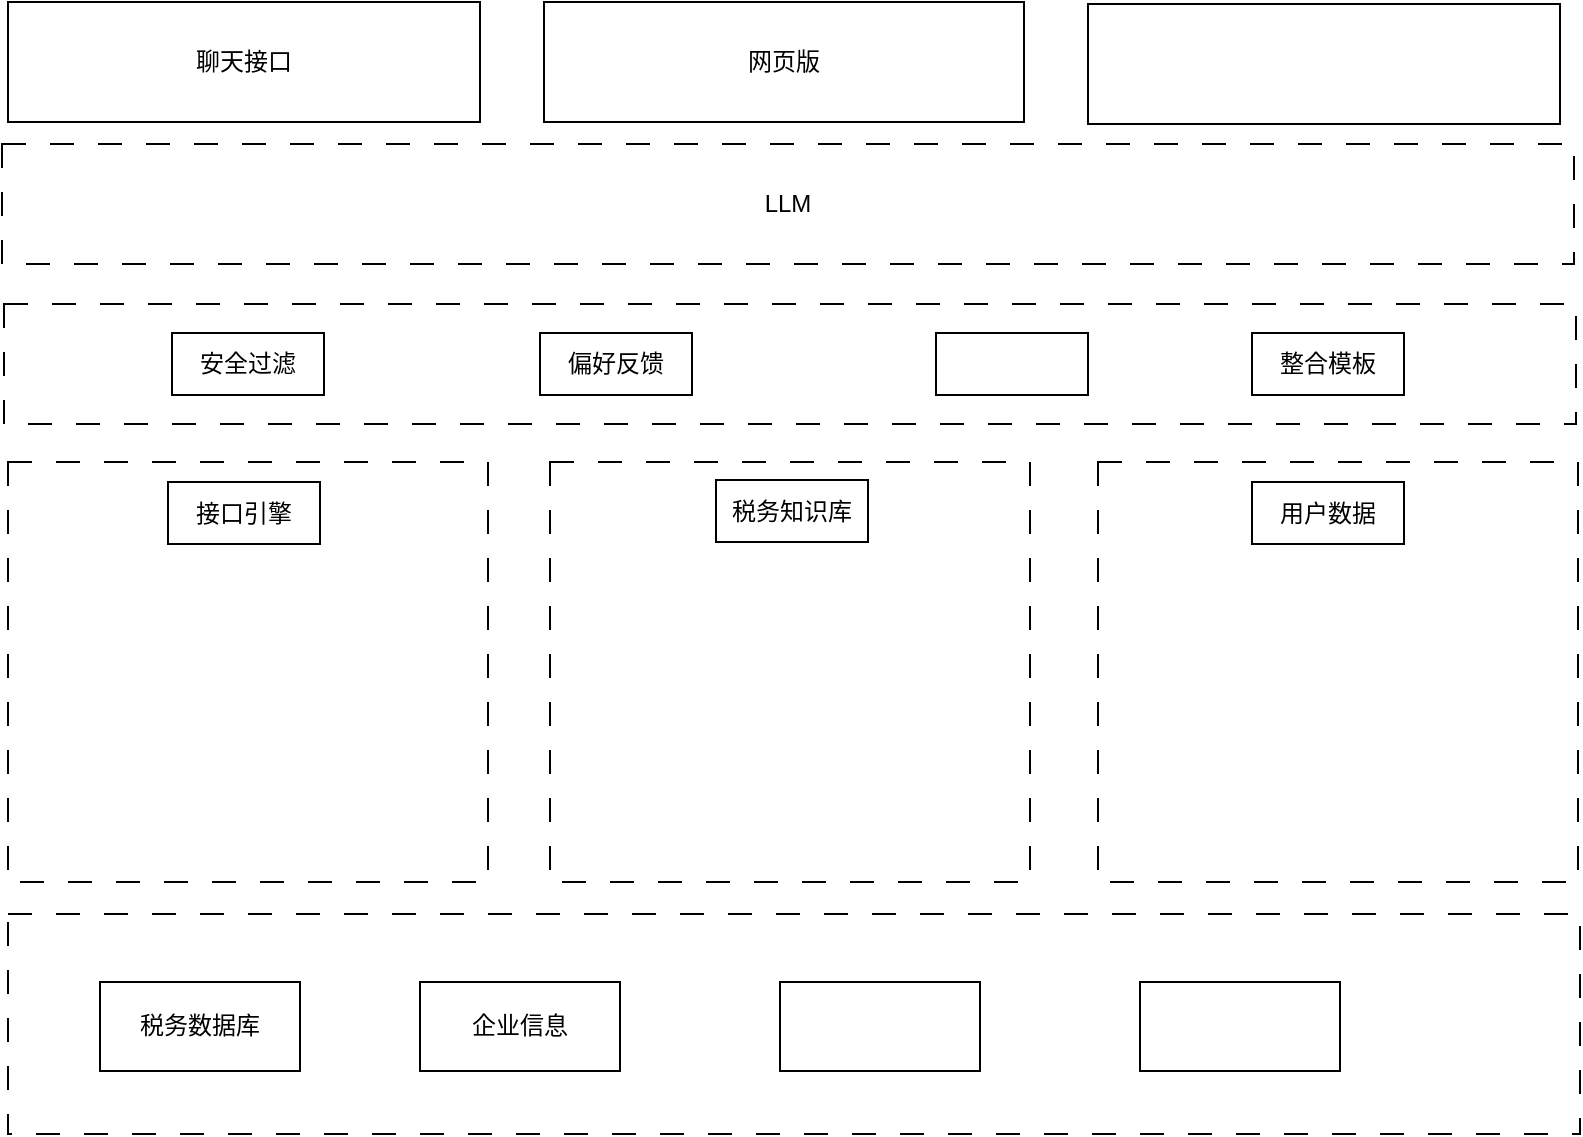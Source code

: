 <mxfile version="21.4.0" type="github">
  <diagram id="prtHgNgQTEPvFCAcTncT" name="Page-1">
    <mxGraphModel dx="2074" dy="708" grid="1" gridSize="10" guides="1" tooltips="1" connect="1" arrows="1" fold="1" page="1" pageScale="1" pageWidth="827" pageHeight="1169" math="0" shadow="0">
      <root>
        <mxCell id="0" />
        <mxCell id="1" parent="0" />
        <mxCell id="x8nBXtsITXjmfS0OLeBi-2" value="" style="rounded=0;whiteSpace=wrap;html=1;dashed=1;dashPattern=12 12;" vertex="1" parent="1">
          <mxGeometry x="24" y="339" width="240" height="210" as="geometry" />
        </mxCell>
        <mxCell id="x8nBXtsITXjmfS0OLeBi-4" value="" style="rounded=0;whiteSpace=wrap;html=1;dashed=1;dashPattern=12 12;" vertex="1" parent="1">
          <mxGeometry x="295" y="339" width="240" height="210" as="geometry" />
        </mxCell>
        <mxCell id="x8nBXtsITXjmfS0OLeBi-5" value="" style="rounded=0;whiteSpace=wrap;html=1;dashed=1;dashPattern=12 12;" vertex="1" parent="1">
          <mxGeometry x="569" y="339" width="240" height="210" as="geometry" />
        </mxCell>
        <mxCell id="x8nBXtsITXjmfS0OLeBi-6" value="" style="rounded=0;whiteSpace=wrap;html=1;dashed=1;dashPattern=12 12;" vertex="1" parent="1">
          <mxGeometry x="24" y="565" width="786" height="110" as="geometry" />
        </mxCell>
        <mxCell id="x8nBXtsITXjmfS0OLeBi-7" value="LLM" style="rounded=0;whiteSpace=wrap;html=1;dashed=1;dashPattern=12 12;" vertex="1" parent="1">
          <mxGeometry x="21" y="180" width="786" height="60" as="geometry" />
        </mxCell>
        <mxCell id="x8nBXtsITXjmfS0OLeBi-8" value="聊天接口" style="rounded=0;whiteSpace=wrap;html=1;" vertex="1" parent="1">
          <mxGeometry x="24" y="109" width="236" height="60" as="geometry" />
        </mxCell>
        <mxCell id="x8nBXtsITXjmfS0OLeBi-9" value="网页版" style="rounded=0;whiteSpace=wrap;html=1;" vertex="1" parent="1">
          <mxGeometry x="292" y="109" width="240" height="60" as="geometry" />
        </mxCell>
        <mxCell id="x8nBXtsITXjmfS0OLeBi-10" value="" style="rounded=0;whiteSpace=wrap;html=1;" vertex="1" parent="1">
          <mxGeometry x="564" y="110" width="236" height="60" as="geometry" />
        </mxCell>
        <mxCell id="x8nBXtsITXjmfS0OLeBi-11" value="接口引擎" style="rounded=0;whiteSpace=wrap;html=1;" vertex="1" parent="1">
          <mxGeometry x="104" y="349" width="76" height="31" as="geometry" />
        </mxCell>
        <mxCell id="x8nBXtsITXjmfS0OLeBi-12" value="税务知识库" style="rounded=0;whiteSpace=wrap;html=1;" vertex="1" parent="1">
          <mxGeometry x="378" y="348" width="76" height="31" as="geometry" />
        </mxCell>
        <mxCell id="x8nBXtsITXjmfS0OLeBi-13" value="用户数据" style="rounded=0;whiteSpace=wrap;html=1;" vertex="1" parent="1">
          <mxGeometry x="646" y="349" width="76" height="31" as="geometry" />
        </mxCell>
        <mxCell id="x8nBXtsITXjmfS0OLeBi-14" value="税务数据库" style="rounded=0;whiteSpace=wrap;html=1;" vertex="1" parent="1">
          <mxGeometry x="70" y="599" width="100" height="44.5" as="geometry" />
        </mxCell>
        <mxCell id="x8nBXtsITXjmfS0OLeBi-15" value="企业信息" style="rounded=0;whiteSpace=wrap;html=1;" vertex="1" parent="1">
          <mxGeometry x="230" y="599" width="100" height="44.5" as="geometry" />
        </mxCell>
        <mxCell id="x8nBXtsITXjmfS0OLeBi-16" value="" style="rounded=0;whiteSpace=wrap;html=1;" vertex="1" parent="1">
          <mxGeometry x="410" y="599" width="100" height="44.5" as="geometry" />
        </mxCell>
        <mxCell id="x8nBXtsITXjmfS0OLeBi-17" value="" style="rounded=0;whiteSpace=wrap;html=1;" vertex="1" parent="1">
          <mxGeometry x="590" y="599" width="100" height="44.5" as="geometry" />
        </mxCell>
        <mxCell id="x8nBXtsITXjmfS0OLeBi-18" value="" style="rounded=0;whiteSpace=wrap;html=1;dashed=1;dashPattern=12 12;" vertex="1" parent="1">
          <mxGeometry x="22" y="260" width="786" height="60" as="geometry" />
        </mxCell>
        <mxCell id="x8nBXtsITXjmfS0OLeBi-19" value="安全过滤" style="rounded=0;whiteSpace=wrap;html=1;" vertex="1" parent="1">
          <mxGeometry x="106" y="274.5" width="76" height="31" as="geometry" />
        </mxCell>
        <mxCell id="x8nBXtsITXjmfS0OLeBi-20" value="偏好反馈" style="rounded=0;whiteSpace=wrap;html=1;" vertex="1" parent="1">
          <mxGeometry x="290" y="274.5" width="76" height="31" as="geometry" />
        </mxCell>
        <mxCell id="x8nBXtsITXjmfS0OLeBi-21" value="整合模板" style="rounded=0;whiteSpace=wrap;html=1;" vertex="1" parent="1">
          <mxGeometry x="646" y="274.5" width="76" height="31" as="geometry" />
        </mxCell>
        <mxCell id="x8nBXtsITXjmfS0OLeBi-22" value="" style="rounded=0;whiteSpace=wrap;html=1;" vertex="1" parent="1">
          <mxGeometry x="488" y="274.5" width="76" height="31" as="geometry" />
        </mxCell>
      </root>
    </mxGraphModel>
  </diagram>
</mxfile>
